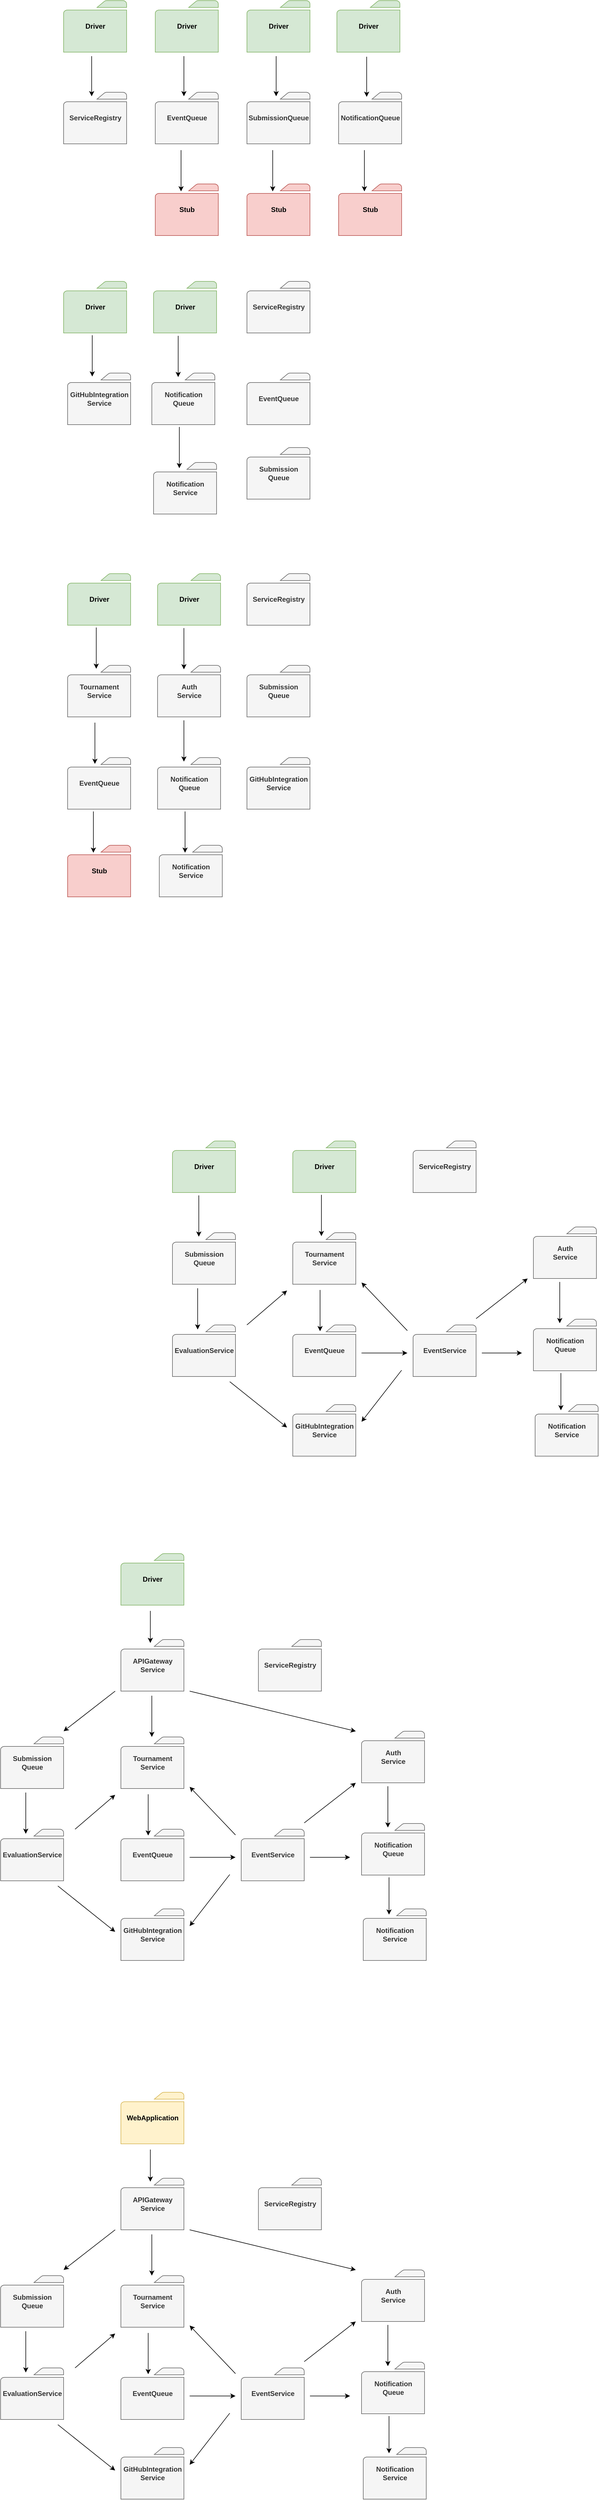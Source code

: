 <mxfile version="22.0.3" type="device">
  <diagram name="Pagina-1" id="iPlCl5RxlYhNKrO3j6zb">
    <mxGraphModel dx="1643" dy="1088" grid="1" gridSize="10" guides="1" tooltips="1" connect="1" arrows="1" fold="1" page="1" pageScale="1" pageWidth="1654" pageHeight="2336" math="0" shadow="0">
      <root>
        <mxCell id="0" />
        <mxCell id="1" parent="0" />
        <mxCell id="NGxbDgoNibZJ7JYDKcb8-4" value="ServiceRegistry" style="sketch=0;pointerEvents=1;shadow=0;dashed=0;html=1;labelPosition=center;verticalLabelPosition=middle;verticalAlign=middle;outlineConnect=0;align=center;shape=mxgraph.office.concepts.folder;fontStyle=1;fillColor=#f5f5f5;fontColor=#333333;strokeColor=#666666;" parent="1" vertex="1">
          <mxGeometry x="240" y="230" width="110" height="90" as="geometry" />
        </mxCell>
        <mxCell id="NGxbDgoNibZJ7JYDKcb8-5" value="EventQueue" style="sketch=0;pointerEvents=1;shadow=0;dashed=0;html=1;labelPosition=center;verticalLabelPosition=middle;verticalAlign=middle;outlineConnect=0;align=center;shape=mxgraph.office.concepts.folder;fontStyle=1;fillColor=#f5f5f5;fontColor=#333333;strokeColor=#666666;" parent="1" vertex="1">
          <mxGeometry x="400" y="230" width="110" height="90" as="geometry" />
        </mxCell>
        <mxCell id="NGxbDgoNibZJ7JYDKcb8-6" value="SubmissionQueue" style="sketch=0;pointerEvents=1;shadow=0;dashed=0;html=1;labelPosition=center;verticalLabelPosition=middle;verticalAlign=middle;outlineConnect=0;align=center;shape=mxgraph.office.concepts.folder;fontStyle=1;fillColor=#f5f5f5;fontColor=#333333;strokeColor=#666666;" parent="1" vertex="1">
          <mxGeometry x="560" y="230" width="110" height="90" as="geometry" />
        </mxCell>
        <mxCell id="NGxbDgoNibZJ7JYDKcb8-7" value="NotificationQueue" style="sketch=0;pointerEvents=1;shadow=0;dashed=0;html=1;strokeColor=#666666;labelPosition=center;verticalLabelPosition=middle;verticalAlign=middle;outlineConnect=0;align=center;shape=mxgraph.office.concepts.folder;fillColor=#f5f5f5;fontStyle=1;fontColor=#333333;" parent="1" vertex="1">
          <mxGeometry x="720" y="230" width="110" height="90" as="geometry" />
        </mxCell>
        <mxCell id="NGxbDgoNibZJ7JYDKcb8-8" value="Driver" style="sketch=0;pointerEvents=1;shadow=0;dashed=0;html=1;strokeColor=#82b366;labelPosition=center;verticalLabelPosition=middle;verticalAlign=middle;outlineConnect=0;align=center;shape=mxgraph.office.concepts.folder;fillColor=#d5e8d4;fontStyle=1" parent="1" vertex="1">
          <mxGeometry x="240" y="70" width="110" height="90" as="geometry" />
        </mxCell>
        <mxCell id="NGxbDgoNibZJ7JYDKcb8-10" value="Driver" style="sketch=0;pointerEvents=1;shadow=0;dashed=0;html=1;strokeColor=#82b366;labelPosition=center;verticalLabelPosition=middle;verticalAlign=middle;outlineConnect=0;align=center;shape=mxgraph.office.concepts.folder;fillColor=#d5e8d4;fontStyle=1" parent="1" vertex="1">
          <mxGeometry x="400" y="70" width="110" height="90" as="geometry" />
        </mxCell>
        <mxCell id="NGxbDgoNibZJ7JYDKcb8-11" value="Driver" style="sketch=0;pointerEvents=1;shadow=0;dashed=0;html=1;strokeColor=#82b366;labelPosition=center;verticalLabelPosition=middle;verticalAlign=middle;outlineConnect=0;align=center;shape=mxgraph.office.concepts.folder;fillColor=#d5e8d4;fontStyle=1" parent="1" vertex="1">
          <mxGeometry x="560" y="70" width="110" height="90" as="geometry" />
        </mxCell>
        <mxCell id="NGxbDgoNibZJ7JYDKcb8-12" value="Driver" style="sketch=0;pointerEvents=1;shadow=0;dashed=0;html=1;strokeColor=#82b366;labelPosition=center;verticalLabelPosition=middle;verticalAlign=middle;outlineConnect=0;align=center;shape=mxgraph.office.concepts.folder;fillColor=#d5e8d4;fontStyle=1" parent="1" vertex="1">
          <mxGeometry x="717" y="70" width="110" height="90" as="geometry" />
        </mxCell>
        <mxCell id="NGxbDgoNibZJ7JYDKcb8-13" value="" style="endArrow=none;html=1;rounded=0;endFill=0;startArrow=classic;startFill=1;" parent="1" edge="1">
          <mxGeometry width="50" height="50" relative="1" as="geometry">
            <mxPoint x="289" y="237" as="sourcePoint" />
            <mxPoint x="289" y="167" as="targetPoint" />
          </mxGeometry>
        </mxCell>
        <mxCell id="NGxbDgoNibZJ7JYDKcb8-14" value="" style="endArrow=none;html=1;rounded=0;startArrow=classic;startFill=1;" parent="1" edge="1">
          <mxGeometry width="50" height="50" relative="1" as="geometry">
            <mxPoint x="450" y="237" as="sourcePoint" />
            <mxPoint x="450" y="167" as="targetPoint" />
          </mxGeometry>
        </mxCell>
        <mxCell id="NGxbDgoNibZJ7JYDKcb8-15" value="" style="endArrow=none;html=1;rounded=0;startArrow=classic;startFill=1;" parent="1" edge="1">
          <mxGeometry width="50" height="50" relative="1" as="geometry">
            <mxPoint x="611" y="237" as="sourcePoint" />
            <mxPoint x="611" y="167" as="targetPoint" />
          </mxGeometry>
        </mxCell>
        <mxCell id="NGxbDgoNibZJ7JYDKcb8-16" value="" style="endArrow=none;html=1;rounded=0;startArrow=classic;startFill=1;" parent="1" edge="1">
          <mxGeometry width="50" height="50" relative="1" as="geometry">
            <mxPoint x="769" y="238" as="sourcePoint" />
            <mxPoint x="769" y="168" as="targetPoint" />
          </mxGeometry>
        </mxCell>
        <mxCell id="NGxbDgoNibZJ7JYDKcb8-17" value="ServiceRegistry" style="sketch=0;pointerEvents=1;shadow=0;dashed=0;html=1;strokeColor=#666666;labelPosition=center;verticalLabelPosition=middle;verticalAlign=middle;outlineConnect=0;align=center;shape=mxgraph.office.concepts.folder;fillColor=#f5f5f5;fontStyle=1;fontColor=#333333;" parent="1" vertex="1">
          <mxGeometry x="560" y="560" width="110" height="90" as="geometry" />
        </mxCell>
        <mxCell id="NGxbDgoNibZJ7JYDKcb8-18" value="EventQueue" style="sketch=0;pointerEvents=1;shadow=0;dashed=0;html=1;strokeColor=#666666;labelPosition=center;verticalLabelPosition=middle;verticalAlign=middle;outlineConnect=0;align=center;shape=mxgraph.office.concepts.folder;fillColor=#f5f5f5;fontStyle=1;fontColor=#333333;" parent="1" vertex="1">
          <mxGeometry x="560" y="720" width="110" height="90" as="geometry" />
        </mxCell>
        <mxCell id="NGxbDgoNibZJ7JYDKcb8-19" value="Submission&lt;br&gt;Queue" style="sketch=0;pointerEvents=1;shadow=0;dashed=0;html=1;strokeColor=#666666;labelPosition=center;verticalLabelPosition=middle;verticalAlign=middle;outlineConnect=0;align=center;shape=mxgraph.office.concepts.folder;fillColor=#f5f5f5;fontStyle=1;fontColor=#333333;" parent="1" vertex="1">
          <mxGeometry x="560" y="850" width="110" height="90" as="geometry" />
        </mxCell>
        <mxCell id="NGxbDgoNibZJ7JYDKcb8-20" value="Notification&lt;br&gt;Queue" style="sketch=0;pointerEvents=1;shadow=0;dashed=0;html=1;strokeColor=#666666;labelPosition=center;verticalLabelPosition=middle;verticalAlign=middle;outlineConnect=0;align=center;shape=mxgraph.office.concepts.folder;fillColor=#f5f5f5;fontStyle=1;fontColor=#333333;" parent="1" vertex="1">
          <mxGeometry x="394" y="720" width="110" height="90" as="geometry" />
        </mxCell>
        <mxCell id="NGxbDgoNibZJ7JYDKcb8-23" value="Driver" style="sketch=0;pointerEvents=1;shadow=0;dashed=0;html=1;strokeColor=#82b366;labelPosition=center;verticalLabelPosition=middle;verticalAlign=middle;outlineConnect=0;align=center;shape=mxgraph.office.concepts.folder;fillColor=#d5e8d4;fontStyle=1" parent="1" vertex="1">
          <mxGeometry x="240" y="560" width="110" height="90" as="geometry" />
        </mxCell>
        <mxCell id="NGxbDgoNibZJ7JYDKcb8-24" value="Driver" style="sketch=0;pointerEvents=1;shadow=0;dashed=0;html=1;strokeColor=#82b366;labelPosition=center;verticalLabelPosition=middle;verticalAlign=middle;outlineConnect=0;align=center;shape=mxgraph.office.concepts.folder;fillColor=#d5e8d4;fontStyle=1" parent="1" vertex="1">
          <mxGeometry x="397" y="560" width="110" height="90" as="geometry" />
        </mxCell>
        <mxCell id="NGxbDgoNibZJ7JYDKcb8-29" value="GitHubIntegration&lt;br&gt;Service" style="sketch=0;pointerEvents=1;shadow=0;dashed=0;html=1;strokeColor=#666666;labelPosition=center;verticalLabelPosition=middle;verticalAlign=middle;outlineConnect=0;align=center;shape=mxgraph.office.concepts.folder;fillColor=#f5f5f5;fontStyle=1;fontColor=#333333;" parent="1" vertex="1">
          <mxGeometry x="247" y="720" width="110" height="90" as="geometry" />
        </mxCell>
        <mxCell id="NGxbDgoNibZJ7JYDKcb8-30" value="Notification&lt;br&gt;Service" style="sketch=0;pointerEvents=1;shadow=0;dashed=0;html=1;strokeColor=#666666;labelPosition=center;verticalLabelPosition=middle;verticalAlign=middle;outlineConnect=0;align=center;shape=mxgraph.office.concepts.folder;fillColor=#f5f5f5;fontStyle=1;fontColor=#333333;" parent="1" vertex="1">
          <mxGeometry x="397" y="876" width="110" height="90" as="geometry" />
        </mxCell>
        <mxCell id="NGxbDgoNibZJ7JYDKcb8-34" value="" style="endArrow=none;html=1;rounded=0;startArrow=classic;startFill=1;" parent="1" edge="1">
          <mxGeometry width="50" height="50" relative="1" as="geometry">
            <mxPoint x="442" y="886" as="sourcePoint" />
            <mxPoint x="442" y="814" as="targetPoint" />
          </mxGeometry>
        </mxCell>
        <mxCell id="NGxbDgoNibZJ7JYDKcb8-35" value="" style="endArrow=none;html=1;rounded=0;startArrow=classic;startFill=1;" parent="1" edge="1">
          <mxGeometry width="50" height="50" relative="1" as="geometry">
            <mxPoint x="440" y="727" as="sourcePoint" />
            <mxPoint x="440" y="655" as="targetPoint" />
          </mxGeometry>
        </mxCell>
        <mxCell id="NGxbDgoNibZJ7JYDKcb8-36" value="" style="endArrow=none;html=1;rounded=0;startArrow=classic;startFill=1;" parent="1" edge="1">
          <mxGeometry width="50" height="50" relative="1" as="geometry">
            <mxPoint x="290" y="726" as="sourcePoint" />
            <mxPoint x="290" y="654" as="targetPoint" />
          </mxGeometry>
        </mxCell>
        <mxCell id="NGxbDgoNibZJ7JYDKcb8-37" value="ServiceRegistry" style="sketch=0;pointerEvents=1;shadow=0;dashed=0;html=1;labelPosition=center;verticalLabelPosition=middle;verticalAlign=middle;outlineConnect=0;align=center;shape=mxgraph.office.concepts.folder;fontStyle=1;fillColor=#f5f5f5;strokeColor=#666666;fontColor=#333333;" parent="1" vertex="1">
          <mxGeometry x="560" y="1070" width="110" height="90" as="geometry" />
        </mxCell>
        <mxCell id="NGxbDgoNibZJ7JYDKcb8-38" value="EventQueue" style="sketch=0;pointerEvents=1;shadow=0;dashed=0;html=1;labelPosition=center;verticalLabelPosition=middle;verticalAlign=middle;outlineConnect=0;align=center;shape=mxgraph.office.concepts.folder;fontStyle=1;fillColor=#f5f5f5;fontColor=#333333;strokeColor=#666666;" parent="1" vertex="1">
          <mxGeometry x="247" y="1391" width="110" height="90" as="geometry" />
        </mxCell>
        <mxCell id="NGxbDgoNibZJ7JYDKcb8-39" value="Submission&lt;br&gt;Queue" style="sketch=0;pointerEvents=1;shadow=0;dashed=0;html=1;labelPosition=center;verticalLabelPosition=middle;verticalAlign=middle;outlineConnect=0;align=center;shape=mxgraph.office.concepts.folder;fontStyle=1;fillColor=#f5f5f5;fontColor=#333333;strokeColor=#666666;" parent="1" vertex="1">
          <mxGeometry x="560" y="1230" width="110" height="90" as="geometry" />
        </mxCell>
        <mxCell id="NGxbDgoNibZJ7JYDKcb8-40" value="Notification&lt;br&gt;Queue" style="sketch=0;pointerEvents=1;shadow=0;dashed=0;html=1;labelPosition=center;verticalLabelPosition=middle;verticalAlign=middle;outlineConnect=0;align=center;shape=mxgraph.office.concepts.folder;fontStyle=1;fillColor=#f5f5f5;fontColor=#333333;strokeColor=#666666;" parent="1" vertex="1">
          <mxGeometry x="404" y="1391" width="110" height="90" as="geometry" />
        </mxCell>
        <mxCell id="NGxbDgoNibZJ7JYDKcb8-41" value="Driver" style="sketch=0;pointerEvents=1;shadow=0;dashed=0;html=1;strokeColor=#82b366;labelPosition=center;verticalLabelPosition=middle;verticalAlign=middle;outlineConnect=0;align=center;shape=mxgraph.office.concepts.folder;fillColor=#d5e8d4;fontStyle=1" parent="1" vertex="1">
          <mxGeometry x="247" y="1070" width="110" height="90" as="geometry" />
        </mxCell>
        <mxCell id="NGxbDgoNibZJ7JYDKcb8-42" value="Driver" style="sketch=0;pointerEvents=1;shadow=0;dashed=0;html=1;strokeColor=#82b366;labelPosition=center;verticalLabelPosition=middle;verticalAlign=middle;outlineConnect=0;align=center;shape=mxgraph.office.concepts.folder;fillColor=#d5e8d4;fontStyle=1" parent="1" vertex="1">
          <mxGeometry x="404" y="1070" width="110" height="90" as="geometry" />
        </mxCell>
        <mxCell id="NGxbDgoNibZJ7JYDKcb8-43" value="GitHubIntegration&lt;br&gt;Service" style="sketch=0;pointerEvents=1;shadow=0;dashed=0;html=1;labelPosition=center;verticalLabelPosition=middle;verticalAlign=middle;outlineConnect=0;align=center;shape=mxgraph.office.concepts.folder;fontStyle=1;fillColor=#f5f5f5;fontColor=#333333;strokeColor=#666666;" parent="1" vertex="1">
          <mxGeometry x="560" y="1391" width="110" height="90" as="geometry" />
        </mxCell>
        <mxCell id="NGxbDgoNibZJ7JYDKcb8-44" value="Notification&lt;br&gt;Service" style="sketch=0;pointerEvents=1;shadow=0;dashed=0;html=1;labelPosition=center;verticalLabelPosition=middle;verticalAlign=middle;outlineConnect=0;align=center;shape=mxgraph.office.concepts.folder;fontStyle=1;fillColor=#f5f5f5;fontColor=#333333;strokeColor=#666666;" parent="1" vertex="1">
          <mxGeometry x="407" y="1544" width="110" height="90" as="geometry" />
        </mxCell>
        <mxCell id="NGxbDgoNibZJ7JYDKcb8-45" value="" style="endArrow=none;html=1;rounded=0;startArrow=classic;startFill=1;" parent="1" edge="1">
          <mxGeometry width="50" height="50" relative="1" as="geometry">
            <mxPoint x="452" y="1557" as="sourcePoint" />
            <mxPoint x="452" y="1485" as="targetPoint" />
          </mxGeometry>
        </mxCell>
        <mxCell id="NGxbDgoNibZJ7JYDKcb8-46" value="" style="endArrow=none;html=1;rounded=0;startArrow=classic;startFill=1;" parent="1" edge="1">
          <mxGeometry width="50" height="50" relative="1" as="geometry">
            <mxPoint x="450" y="1398" as="sourcePoint" />
            <mxPoint x="450" y="1326" as="targetPoint" />
          </mxGeometry>
        </mxCell>
        <mxCell id="NGxbDgoNibZJ7JYDKcb8-47" value="" style="endArrow=none;html=1;rounded=0;startArrow=classic;startFill=1;" parent="1" edge="1">
          <mxGeometry width="50" height="50" relative="1" as="geometry">
            <mxPoint x="297" y="1236" as="sourcePoint" />
            <mxPoint x="297" y="1164" as="targetPoint" />
          </mxGeometry>
        </mxCell>
        <mxCell id="NGxbDgoNibZJ7JYDKcb8-48" value="Auth&lt;br&gt;Service" style="sketch=0;pointerEvents=1;shadow=0;dashed=0;html=1;labelPosition=center;verticalLabelPosition=middle;verticalAlign=middle;outlineConnect=0;align=center;shape=mxgraph.office.concepts.folder;fontStyle=1;fillColor=#f5f5f5;fontColor=#333333;strokeColor=#666666;" parent="1" vertex="1">
          <mxGeometry x="404" y="1230" width="110" height="90" as="geometry" />
        </mxCell>
        <mxCell id="NGxbDgoNibZJ7JYDKcb8-49" value="" style="endArrow=none;html=1;rounded=0;startArrow=classic;startFill=1;" parent="1" edge="1">
          <mxGeometry width="50" height="50" relative="1" as="geometry">
            <mxPoint x="450" y="1237" as="sourcePoint" />
            <mxPoint x="450" y="1165" as="targetPoint" />
          </mxGeometry>
        </mxCell>
        <mxCell id="NGxbDgoNibZJ7JYDKcb8-51" value="Tournament&lt;br&gt;Service" style="sketch=0;pointerEvents=1;shadow=0;dashed=0;html=1;labelPosition=center;verticalLabelPosition=middle;verticalAlign=middle;outlineConnect=0;align=center;shape=mxgraph.office.concepts.folder;fontStyle=1;fillColor=#f5f5f5;fontColor=#333333;strokeColor=#666666;" parent="1" vertex="1">
          <mxGeometry x="247" y="1230" width="110" height="90" as="geometry" />
        </mxCell>
        <mxCell id="NGxbDgoNibZJ7JYDKcb8-52" value="" style="endArrow=none;html=1;rounded=0;startArrow=classic;startFill=1;" parent="1" edge="1">
          <mxGeometry width="50" height="50" relative="1" as="geometry">
            <mxPoint x="294.66" y="1402" as="sourcePoint" />
            <mxPoint x="294.66" y="1330" as="targetPoint" />
          </mxGeometry>
        </mxCell>
        <mxCell id="NGxbDgoNibZJ7JYDKcb8-53" value="Stub" style="sketch=0;pointerEvents=1;shadow=0;dashed=0;html=1;labelPosition=center;verticalLabelPosition=middle;verticalAlign=middle;outlineConnect=0;align=center;shape=mxgraph.office.concepts.folder;fontStyle=1;fillColor=#f8cecc;strokeColor=#b85450;" parent="1" vertex="1">
          <mxGeometry x="247" y="1544" width="110" height="90" as="geometry" />
        </mxCell>
        <mxCell id="NGxbDgoNibZJ7JYDKcb8-54" value="" style="endArrow=none;html=1;rounded=0;startArrow=classic;startFill=1;" parent="1" edge="1">
          <mxGeometry width="50" height="50" relative="1" as="geometry">
            <mxPoint x="292" y="1557" as="sourcePoint" />
            <mxPoint x="292" y="1485" as="targetPoint" />
          </mxGeometry>
        </mxCell>
        <mxCell id="NGxbDgoNibZJ7JYDKcb8-56" value="ServiceRegistry" style="sketch=0;pointerEvents=1;shadow=0;dashed=0;html=1;labelPosition=center;verticalLabelPosition=middle;verticalAlign=middle;outlineConnect=0;align=center;shape=mxgraph.office.concepts.folder;fontStyle=1;fillColor=#f5f5f5;strokeColor=#666666;fontColor=#333333;" parent="1" vertex="1">
          <mxGeometry x="850" y="2060" width="110" height="90" as="geometry" />
        </mxCell>
        <mxCell id="NGxbDgoNibZJ7JYDKcb8-57" value="EventQueue" style="sketch=0;pointerEvents=1;shadow=0;dashed=0;html=1;labelPosition=center;verticalLabelPosition=middle;verticalAlign=middle;outlineConnect=0;align=center;shape=mxgraph.office.concepts.folder;fontStyle=1;fillColor=#f5f5f5;fontColor=#333333;strokeColor=#666666;" parent="1" vertex="1">
          <mxGeometry x="640" y="2381" width="110" height="90" as="geometry" />
        </mxCell>
        <mxCell id="NGxbDgoNibZJ7JYDKcb8-58" value="Submission&lt;br&gt;Queue" style="sketch=0;pointerEvents=1;shadow=0;dashed=0;html=1;labelPosition=center;verticalLabelPosition=middle;verticalAlign=middle;outlineConnect=0;align=center;shape=mxgraph.office.concepts.folder;fontStyle=1;fillColor=#f5f5f5;fontColor=#333333;strokeColor=#666666;" parent="1" vertex="1">
          <mxGeometry x="430" y="2220" width="110" height="90" as="geometry" />
        </mxCell>
        <mxCell id="NGxbDgoNibZJ7JYDKcb8-59" value="Notification&lt;br&gt;Queue" style="sketch=0;pointerEvents=1;shadow=0;dashed=0;html=1;labelPosition=center;verticalLabelPosition=middle;verticalAlign=middle;outlineConnect=0;align=center;shape=mxgraph.office.concepts.folder;fontStyle=1;fillColor=#f5f5f5;fontColor=#333333;strokeColor=#666666;" parent="1" vertex="1">
          <mxGeometry x="1060" y="2371" width="110" height="90" as="geometry" />
        </mxCell>
        <mxCell id="NGxbDgoNibZJ7JYDKcb8-60" value="Driver" style="sketch=0;pointerEvents=1;shadow=0;dashed=0;html=1;strokeColor=#82b366;labelPosition=center;verticalLabelPosition=middle;verticalAlign=middle;outlineConnect=0;align=center;shape=mxgraph.office.concepts.folder;fillColor=#d5e8d4;fontStyle=1" parent="1" vertex="1">
          <mxGeometry x="640" y="2060" width="110" height="90" as="geometry" />
        </mxCell>
        <mxCell id="NGxbDgoNibZJ7JYDKcb8-62" value="GitHubIntegration&lt;br&gt;Service" style="sketch=0;pointerEvents=1;shadow=0;dashed=0;html=1;labelPosition=center;verticalLabelPosition=middle;verticalAlign=middle;outlineConnect=0;align=center;shape=mxgraph.office.concepts.folder;fontStyle=1;fillColor=#f5f5f5;fontColor=#333333;strokeColor=#666666;" parent="1" vertex="1">
          <mxGeometry x="640" y="2520" width="110" height="90" as="geometry" />
        </mxCell>
        <mxCell id="NGxbDgoNibZJ7JYDKcb8-63" value="Notification&lt;br&gt;Service" style="sketch=0;pointerEvents=1;shadow=0;dashed=0;html=1;labelPosition=center;verticalLabelPosition=middle;verticalAlign=middle;outlineConnect=0;align=center;shape=mxgraph.office.concepts.folder;fontStyle=1;fillColor=#f5f5f5;fontColor=#333333;strokeColor=#666666;" parent="1" vertex="1">
          <mxGeometry x="1063" y="2520" width="110" height="90" as="geometry" />
        </mxCell>
        <mxCell id="NGxbDgoNibZJ7JYDKcb8-64" value="" style="endArrow=none;html=1;rounded=0;startArrow=classic;startFill=1;" parent="1" edge="1">
          <mxGeometry width="50" height="50" relative="1" as="geometry">
            <mxPoint x="1108" y="2530" as="sourcePoint" />
            <mxPoint x="1108" y="2465" as="targetPoint" />
          </mxGeometry>
        </mxCell>
        <mxCell id="NGxbDgoNibZJ7JYDKcb8-65" value="" style="endArrow=none;html=1;rounded=0;startArrow=classic;startFill=1;" parent="1" edge="1">
          <mxGeometry width="50" height="50" relative="1" as="geometry">
            <mxPoint x="1106" y="2378" as="sourcePoint" />
            <mxPoint x="1106" y="2306" as="targetPoint" />
          </mxGeometry>
        </mxCell>
        <mxCell id="NGxbDgoNibZJ7JYDKcb8-66" value="" style="endArrow=none;html=1;rounded=0;startArrow=classic;startFill=1;" parent="1" edge="1">
          <mxGeometry width="50" height="50" relative="1" as="geometry">
            <mxPoint x="690" y="2226" as="sourcePoint" />
            <mxPoint x="690" y="2154" as="targetPoint" />
          </mxGeometry>
        </mxCell>
        <mxCell id="NGxbDgoNibZJ7JYDKcb8-67" value="Auth&lt;br&gt;Service" style="sketch=0;pointerEvents=1;shadow=0;dashed=0;html=1;labelPosition=center;verticalLabelPosition=middle;verticalAlign=middle;outlineConnect=0;align=center;shape=mxgraph.office.concepts.folder;fontStyle=1;fillColor=#f5f5f5;fontColor=#333333;strokeColor=#666666;" parent="1" vertex="1">
          <mxGeometry x="1060" y="2210" width="110" height="90" as="geometry" />
        </mxCell>
        <mxCell id="NGxbDgoNibZJ7JYDKcb8-69" value="Tournament&lt;br&gt;Service" style="sketch=0;pointerEvents=1;shadow=0;dashed=0;html=1;labelPosition=center;verticalLabelPosition=middle;verticalAlign=middle;outlineConnect=0;align=center;shape=mxgraph.office.concepts.folder;fontStyle=1;fillColor=#f5f5f5;fontColor=#333333;strokeColor=#666666;" parent="1" vertex="1">
          <mxGeometry x="640" y="2220" width="110" height="90" as="geometry" />
        </mxCell>
        <mxCell id="NGxbDgoNibZJ7JYDKcb8-70" value="" style="endArrow=none;html=1;rounded=0;startArrow=classic;startFill=1;" parent="1" edge="1">
          <mxGeometry width="50" height="50" relative="1" as="geometry">
            <mxPoint x="687.66" y="2392" as="sourcePoint" />
            <mxPoint x="687.66" y="2320" as="targetPoint" />
          </mxGeometry>
        </mxCell>
        <mxCell id="NGxbDgoNibZJ7JYDKcb8-73" value="EventService" style="sketch=0;pointerEvents=1;shadow=0;dashed=0;html=1;labelPosition=center;verticalLabelPosition=middle;verticalAlign=middle;outlineConnect=0;align=center;shape=mxgraph.office.concepts.folder;fontStyle=1;fillColor=#f5f5f5;fontColor=#333333;strokeColor=#666666;" parent="1" vertex="1">
          <mxGeometry x="850" y="2381" width="110" height="90" as="geometry" />
        </mxCell>
        <mxCell id="NGxbDgoNibZJ7JYDKcb8-74" value="" style="endArrow=none;html=1;rounded=0;startArrow=classic;startFill=1;" parent="1" edge="1">
          <mxGeometry width="50" height="50" relative="1" as="geometry">
            <mxPoint x="630" y="2321" as="sourcePoint" />
            <mxPoint x="560" y="2381" as="targetPoint" />
          </mxGeometry>
        </mxCell>
        <mxCell id="NGxbDgoNibZJ7JYDKcb8-75" value="EvaluationService" style="sketch=0;pointerEvents=1;shadow=0;dashed=0;html=1;labelPosition=center;verticalLabelPosition=middle;verticalAlign=middle;outlineConnect=0;align=center;shape=mxgraph.office.concepts.folder;fontStyle=1;fillColor=#f5f5f5;fontColor=#333333;strokeColor=#666666;" parent="1" vertex="1">
          <mxGeometry x="430" y="2381" width="110" height="90" as="geometry" />
        </mxCell>
        <mxCell id="NGxbDgoNibZJ7JYDKcb8-76" value="" style="endArrow=none;html=1;rounded=0;startArrow=classic;startFill=1;" parent="1" edge="1">
          <mxGeometry width="50" height="50" relative="1" as="geometry">
            <mxPoint x="474" y="2389" as="sourcePoint" />
            <mxPoint x="474" y="2317" as="targetPoint" />
          </mxGeometry>
        </mxCell>
        <mxCell id="NGxbDgoNibZJ7JYDKcb8-77" value="Driver" style="sketch=0;pointerEvents=1;shadow=0;dashed=0;html=1;strokeColor=#82b366;labelPosition=center;verticalLabelPosition=middle;verticalAlign=middle;outlineConnect=0;align=center;shape=mxgraph.office.concepts.folder;fillColor=#d5e8d4;fontStyle=1" parent="1" vertex="1">
          <mxGeometry x="430" y="2060" width="110" height="90" as="geometry" />
        </mxCell>
        <mxCell id="NGxbDgoNibZJ7JYDKcb8-78" value="" style="endArrow=none;html=1;rounded=0;startArrow=classic;startFill=1;" parent="1" edge="1">
          <mxGeometry width="50" height="50" relative="1" as="geometry">
            <mxPoint x="476" y="2227" as="sourcePoint" />
            <mxPoint x="476" y="2155" as="targetPoint" />
          </mxGeometry>
        </mxCell>
        <mxCell id="NGxbDgoNibZJ7JYDKcb8-141" value="" style="endArrow=none;html=1;rounded=0;startArrow=classic;startFill=1;" parent="1" edge="1">
          <mxGeometry width="50" height="50" relative="1" as="geometry">
            <mxPoint x="840" y="2430" as="sourcePoint" />
            <mxPoint x="760" y="2430" as="targetPoint" />
          </mxGeometry>
        </mxCell>
        <mxCell id="NGxbDgoNibZJ7JYDKcb8-142" value="" style="endArrow=none;html=1;rounded=0;startArrow=classic;startFill=1;" parent="1" edge="1">
          <mxGeometry width="50" height="50" relative="1" as="geometry">
            <mxPoint x="760" y="2307" as="sourcePoint" />
            <mxPoint x="840" y="2391" as="targetPoint" />
          </mxGeometry>
        </mxCell>
        <mxCell id="NGxbDgoNibZJ7JYDKcb8-143" value="" style="endArrow=none;html=1;rounded=0;startArrow=classic;startFill=1;" parent="1" edge="1">
          <mxGeometry width="50" height="50" relative="1" as="geometry">
            <mxPoint x="1040" y="2430" as="sourcePoint" />
            <mxPoint x="970" y="2430" as="targetPoint" />
          </mxGeometry>
        </mxCell>
        <mxCell id="NGxbDgoNibZJ7JYDKcb8-144" value="" style="endArrow=none;html=1;rounded=0;endFill=0;startArrow=classic;startFill=1;" parent="1" edge="1">
          <mxGeometry width="50" height="50" relative="1" as="geometry">
            <mxPoint x="1050" y="2300" as="sourcePoint" />
            <mxPoint x="960" y="2370" as="targetPoint" />
          </mxGeometry>
        </mxCell>
        <mxCell id="NGxbDgoNibZJ7JYDKcb8-145" value="" style="endArrow=classic;html=1;rounded=0;startArrow=none;startFill=0;endFill=1;" parent="1" edge="1">
          <mxGeometry width="50" height="50" relative="1" as="geometry">
            <mxPoint x="830" y="2460" as="sourcePoint" />
            <mxPoint x="760" y="2550" as="targetPoint" />
          </mxGeometry>
        </mxCell>
        <mxCell id="NGxbDgoNibZJ7JYDKcb8-146" value="" style="endArrow=classic;html=1;rounded=0;startArrow=none;startFill=0;endFill=1;" parent="1" edge="1">
          <mxGeometry width="50" height="50" relative="1" as="geometry">
            <mxPoint x="530" y="2480" as="sourcePoint" />
            <mxPoint x="630" y="2560" as="targetPoint" />
          </mxGeometry>
        </mxCell>
        <mxCell id="NGxbDgoNibZJ7JYDKcb8-151" value="APIGateway&lt;br&gt;Service" style="sketch=0;pointerEvents=1;shadow=0;dashed=0;html=1;strokeColor=#666666;labelPosition=center;verticalLabelPosition=middle;verticalAlign=middle;outlineConnect=0;align=center;shape=mxgraph.office.concepts.folder;fillColor=#f5f5f5;fontStyle=1;fontColor=#333333;" parent="1" vertex="1">
          <mxGeometry x="340" y="2930" width="110" height="90" as="geometry" />
        </mxCell>
        <mxCell id="NGxbDgoNibZJ7JYDKcb8-174" value="Driver" style="sketch=0;pointerEvents=1;shadow=0;dashed=0;html=1;strokeColor=#82b366;labelPosition=center;verticalLabelPosition=middle;verticalAlign=middle;outlineConnect=0;align=center;shape=mxgraph.office.concepts.folder;fillColor=#d5e8d4;fontStyle=1;" parent="1" vertex="1">
          <mxGeometry x="340" y="2780" width="110" height="90" as="geometry" />
        </mxCell>
        <mxCell id="NGxbDgoNibZJ7JYDKcb8-175" value="" style="endArrow=none;html=1;rounded=0;startArrow=classic;startFill=1;" parent="1" edge="1">
          <mxGeometry width="50" height="50" relative="1" as="geometry">
            <mxPoint x="391.41" y="2936" as="sourcePoint" />
            <mxPoint x="391.41" y="2880" as="targetPoint" />
          </mxGeometry>
        </mxCell>
        <mxCell id="NGxbDgoNibZJ7JYDKcb8-204" value="EventQueue" style="sketch=0;pointerEvents=1;shadow=0;dashed=0;html=1;labelPosition=center;verticalLabelPosition=middle;verticalAlign=middle;outlineConnect=0;align=center;shape=mxgraph.office.concepts.folder;fontStyle=1;fillColor=#f5f5f5;fontColor=#333333;strokeColor=#666666;" parent="1" vertex="1">
          <mxGeometry x="340" y="3261" width="110" height="90" as="geometry" />
        </mxCell>
        <mxCell id="NGxbDgoNibZJ7JYDKcb8-205" value="Submission&lt;br&gt;Queue" style="sketch=0;pointerEvents=1;shadow=0;dashed=0;html=1;labelPosition=center;verticalLabelPosition=middle;verticalAlign=middle;outlineConnect=0;align=center;shape=mxgraph.office.concepts.folder;fontStyle=1;fillColor=#f5f5f5;fontColor=#333333;strokeColor=#666666;" parent="1" vertex="1">
          <mxGeometry x="130" y="3100" width="110" height="90" as="geometry" />
        </mxCell>
        <mxCell id="NGxbDgoNibZJ7JYDKcb8-206" value="Notification&lt;br&gt;Queue" style="sketch=0;pointerEvents=1;shadow=0;dashed=0;html=1;labelPosition=center;verticalLabelPosition=middle;verticalAlign=middle;outlineConnect=0;align=center;shape=mxgraph.office.concepts.folder;fontStyle=1;fillColor=#f5f5f5;fontColor=#333333;strokeColor=#666666;" parent="1" vertex="1">
          <mxGeometry x="760" y="3251" width="110" height="90" as="geometry" />
        </mxCell>
        <mxCell id="NGxbDgoNibZJ7JYDKcb8-207" value="GitHubIntegration&lt;br&gt;Service" style="sketch=0;pointerEvents=1;shadow=0;dashed=0;html=1;labelPosition=center;verticalLabelPosition=middle;verticalAlign=middle;outlineConnect=0;align=center;shape=mxgraph.office.concepts.folder;fontStyle=1;fillColor=#f5f5f5;fontColor=#333333;strokeColor=#666666;" parent="1" vertex="1">
          <mxGeometry x="340" y="3400" width="110" height="90" as="geometry" />
        </mxCell>
        <mxCell id="NGxbDgoNibZJ7JYDKcb8-208" value="Notification&lt;br&gt;Service" style="sketch=0;pointerEvents=1;shadow=0;dashed=0;html=1;labelPosition=center;verticalLabelPosition=middle;verticalAlign=middle;outlineConnect=0;align=center;shape=mxgraph.office.concepts.folder;fontStyle=1;fillColor=#f5f5f5;fontColor=#333333;strokeColor=#666666;" parent="1" vertex="1">
          <mxGeometry x="763" y="3400" width="110" height="90" as="geometry" />
        </mxCell>
        <mxCell id="NGxbDgoNibZJ7JYDKcb8-209" value="" style="endArrow=none;html=1;rounded=0;startArrow=classic;startFill=1;" parent="1" edge="1">
          <mxGeometry width="50" height="50" relative="1" as="geometry">
            <mxPoint x="808" y="3410" as="sourcePoint" />
            <mxPoint x="808" y="3345" as="targetPoint" />
          </mxGeometry>
        </mxCell>
        <mxCell id="NGxbDgoNibZJ7JYDKcb8-210" value="" style="endArrow=none;html=1;rounded=0;startArrow=classic;startFill=1;" parent="1" edge="1">
          <mxGeometry width="50" height="50" relative="1" as="geometry">
            <mxPoint x="806" y="3258" as="sourcePoint" />
            <mxPoint x="806" y="3186" as="targetPoint" />
          </mxGeometry>
        </mxCell>
        <mxCell id="NGxbDgoNibZJ7JYDKcb8-211" value="Auth&lt;br&gt;Service" style="sketch=0;pointerEvents=1;shadow=0;dashed=0;html=1;labelPosition=center;verticalLabelPosition=middle;verticalAlign=middle;outlineConnect=0;align=center;shape=mxgraph.office.concepts.folder;fontStyle=1;fillColor=#f5f5f5;fontColor=#333333;strokeColor=#666666;" parent="1" vertex="1">
          <mxGeometry x="760" y="3090" width="110" height="90" as="geometry" />
        </mxCell>
        <mxCell id="NGxbDgoNibZJ7JYDKcb8-212" value="Tournament&lt;br&gt;Service" style="sketch=0;pointerEvents=1;shadow=0;dashed=0;html=1;labelPosition=center;verticalLabelPosition=middle;verticalAlign=middle;outlineConnect=0;align=center;shape=mxgraph.office.concepts.folder;fontStyle=1;fillColor=#f5f5f5;fontColor=#333333;strokeColor=#666666;" parent="1" vertex="1">
          <mxGeometry x="340" y="3100" width="110" height="90" as="geometry" />
        </mxCell>
        <mxCell id="NGxbDgoNibZJ7JYDKcb8-213" value="" style="endArrow=none;html=1;rounded=0;startArrow=classic;startFill=1;" parent="1" edge="1">
          <mxGeometry width="50" height="50" relative="1" as="geometry">
            <mxPoint x="387.66" y="3272" as="sourcePoint" />
            <mxPoint x="387.66" y="3200" as="targetPoint" />
          </mxGeometry>
        </mxCell>
        <mxCell id="NGxbDgoNibZJ7JYDKcb8-214" value="EventService" style="sketch=0;pointerEvents=1;shadow=0;dashed=0;html=1;labelPosition=center;verticalLabelPosition=middle;verticalAlign=middle;outlineConnect=0;align=center;shape=mxgraph.office.concepts.folder;fontStyle=1;fillColor=#f5f5f5;fontColor=#333333;strokeColor=#666666;" parent="1" vertex="1">
          <mxGeometry x="550" y="3261" width="110" height="90" as="geometry" />
        </mxCell>
        <mxCell id="NGxbDgoNibZJ7JYDKcb8-215" value="" style="endArrow=none;html=1;rounded=0;startArrow=classic;startFill=1;" parent="1" edge="1">
          <mxGeometry width="50" height="50" relative="1" as="geometry">
            <mxPoint x="330" y="3201" as="sourcePoint" />
            <mxPoint x="260" y="3261" as="targetPoint" />
          </mxGeometry>
        </mxCell>
        <mxCell id="NGxbDgoNibZJ7JYDKcb8-216" value="EvaluationService" style="sketch=0;pointerEvents=1;shadow=0;dashed=0;html=1;labelPosition=center;verticalLabelPosition=middle;verticalAlign=middle;outlineConnect=0;align=center;shape=mxgraph.office.concepts.folder;fontStyle=1;fillColor=#f5f5f5;fontColor=#333333;strokeColor=#666666;" parent="1" vertex="1">
          <mxGeometry x="130" y="3261" width="110" height="90" as="geometry" />
        </mxCell>
        <mxCell id="NGxbDgoNibZJ7JYDKcb8-217" value="" style="endArrow=none;html=1;rounded=0;startArrow=classic;startFill=1;" parent="1" edge="1">
          <mxGeometry width="50" height="50" relative="1" as="geometry">
            <mxPoint x="174" y="3269" as="sourcePoint" />
            <mxPoint x="174" y="3197" as="targetPoint" />
          </mxGeometry>
        </mxCell>
        <mxCell id="NGxbDgoNibZJ7JYDKcb8-218" value="" style="endArrow=none;html=1;rounded=0;startArrow=classic;startFill=1;" parent="1" edge="1">
          <mxGeometry width="50" height="50" relative="1" as="geometry">
            <mxPoint x="540" y="3310" as="sourcePoint" />
            <mxPoint x="460" y="3310" as="targetPoint" />
          </mxGeometry>
        </mxCell>
        <mxCell id="NGxbDgoNibZJ7JYDKcb8-219" value="" style="endArrow=none;html=1;rounded=0;startArrow=classic;startFill=1;" parent="1" edge="1">
          <mxGeometry width="50" height="50" relative="1" as="geometry">
            <mxPoint x="460" y="3187" as="sourcePoint" />
            <mxPoint x="540" y="3271" as="targetPoint" />
          </mxGeometry>
        </mxCell>
        <mxCell id="NGxbDgoNibZJ7JYDKcb8-220" value="" style="endArrow=none;html=1;rounded=0;startArrow=classic;startFill=1;" parent="1" edge="1">
          <mxGeometry width="50" height="50" relative="1" as="geometry">
            <mxPoint x="740" y="3310" as="sourcePoint" />
            <mxPoint x="670" y="3310" as="targetPoint" />
          </mxGeometry>
        </mxCell>
        <mxCell id="NGxbDgoNibZJ7JYDKcb8-221" value="" style="endArrow=none;html=1;rounded=0;endFill=0;startArrow=classic;startFill=1;" parent="1" edge="1">
          <mxGeometry width="50" height="50" relative="1" as="geometry">
            <mxPoint x="750" y="3180" as="sourcePoint" />
            <mxPoint x="660" y="3250" as="targetPoint" />
          </mxGeometry>
        </mxCell>
        <mxCell id="NGxbDgoNibZJ7JYDKcb8-222" value="" style="endArrow=classic;html=1;rounded=0;startArrow=none;startFill=0;endFill=1;" parent="1" edge="1">
          <mxGeometry width="50" height="50" relative="1" as="geometry">
            <mxPoint x="530" y="3340" as="sourcePoint" />
            <mxPoint x="460" y="3430" as="targetPoint" />
          </mxGeometry>
        </mxCell>
        <mxCell id="NGxbDgoNibZJ7JYDKcb8-223" value="" style="endArrow=classic;html=1;rounded=0;startArrow=none;startFill=0;endFill=1;" parent="1" edge="1">
          <mxGeometry width="50" height="50" relative="1" as="geometry">
            <mxPoint x="230" y="3360" as="sourcePoint" />
            <mxPoint x="330" y="3440" as="targetPoint" />
          </mxGeometry>
        </mxCell>
        <mxCell id="NGxbDgoNibZJ7JYDKcb8-224" value="ServiceRegistry" style="sketch=0;pointerEvents=1;shadow=0;dashed=0;html=1;labelPosition=center;verticalLabelPosition=middle;verticalAlign=middle;outlineConnect=0;align=center;shape=mxgraph.office.concepts.folder;fontStyle=1;fillColor=#f5f5f5;strokeColor=#666666;fontColor=#333333;" parent="1" vertex="1">
          <mxGeometry x="580" y="2930" width="110" height="90" as="geometry" />
        </mxCell>
        <mxCell id="NGxbDgoNibZJ7JYDKcb8-225" value="" style="endArrow=none;html=1;rounded=0;startArrow=classic;startFill=1;" parent="1" edge="1">
          <mxGeometry width="50" height="50" relative="1" as="geometry">
            <mxPoint x="240" y="3090" as="sourcePoint" />
            <mxPoint x="330" y="3020" as="targetPoint" />
          </mxGeometry>
        </mxCell>
        <mxCell id="NGxbDgoNibZJ7JYDKcb8-226" value="" style="endArrow=none;html=1;rounded=0;startArrow=classic;startFill=1;" parent="1" edge="1">
          <mxGeometry width="50" height="50" relative="1" as="geometry">
            <mxPoint x="394" y="3100" as="sourcePoint" />
            <mxPoint x="394" y="3028" as="targetPoint" />
          </mxGeometry>
        </mxCell>
        <mxCell id="NGxbDgoNibZJ7JYDKcb8-227" value="" style="endArrow=none;html=1;rounded=0;startArrow=classic;startFill=1;" parent="1" edge="1">
          <mxGeometry width="50" height="50" relative="1" as="geometry">
            <mxPoint x="750" y="3090" as="sourcePoint" />
            <mxPoint x="460" y="3020" as="targetPoint" />
          </mxGeometry>
        </mxCell>
        <mxCell id="NGxbDgoNibZJ7JYDKcb8-228" value="APIGateway&lt;br&gt;Service" style="sketch=0;pointerEvents=1;shadow=0;dashed=0;html=1;strokeColor=#666666;labelPosition=center;verticalLabelPosition=middle;verticalAlign=middle;outlineConnect=0;align=center;shape=mxgraph.office.concepts.folder;fillColor=#f5f5f5;fontStyle=1;fontColor=#333333;" parent="1" vertex="1">
          <mxGeometry x="340" y="3870" width="110" height="90" as="geometry" />
        </mxCell>
        <mxCell id="NGxbDgoNibZJ7JYDKcb8-229" value="WebApplication" style="sketch=0;pointerEvents=1;shadow=0;dashed=0;html=1;strokeColor=#d6b656;labelPosition=center;verticalLabelPosition=middle;verticalAlign=middle;outlineConnect=0;align=center;shape=mxgraph.office.concepts.folder;fillColor=#fff2cc;fontStyle=1;" parent="1" vertex="1">
          <mxGeometry x="340" y="3720" width="110" height="90" as="geometry" />
        </mxCell>
        <mxCell id="NGxbDgoNibZJ7JYDKcb8-230" value="" style="endArrow=none;html=1;rounded=0;startArrow=classic;startFill=1;" parent="1" edge="1">
          <mxGeometry width="50" height="50" relative="1" as="geometry">
            <mxPoint x="391.41" y="3876" as="sourcePoint" />
            <mxPoint x="391.41" y="3820" as="targetPoint" />
          </mxGeometry>
        </mxCell>
        <mxCell id="NGxbDgoNibZJ7JYDKcb8-231" value="EventQueue" style="sketch=0;pointerEvents=1;shadow=0;dashed=0;html=1;labelPosition=center;verticalLabelPosition=middle;verticalAlign=middle;outlineConnect=0;align=center;shape=mxgraph.office.concepts.folder;fontStyle=1;fillColor=#f5f5f5;fontColor=#333333;strokeColor=#666666;" parent="1" vertex="1">
          <mxGeometry x="340" y="4201" width="110" height="90" as="geometry" />
        </mxCell>
        <mxCell id="NGxbDgoNibZJ7JYDKcb8-232" value="Submission&lt;br&gt;Queue" style="sketch=0;pointerEvents=1;shadow=0;dashed=0;html=1;labelPosition=center;verticalLabelPosition=middle;verticalAlign=middle;outlineConnect=0;align=center;shape=mxgraph.office.concepts.folder;fontStyle=1;fillColor=#f5f5f5;fontColor=#333333;strokeColor=#666666;" parent="1" vertex="1">
          <mxGeometry x="130" y="4040" width="110" height="90" as="geometry" />
        </mxCell>
        <mxCell id="NGxbDgoNibZJ7JYDKcb8-233" value="Notification&lt;br&gt;Queue" style="sketch=0;pointerEvents=1;shadow=0;dashed=0;html=1;labelPosition=center;verticalLabelPosition=middle;verticalAlign=middle;outlineConnect=0;align=center;shape=mxgraph.office.concepts.folder;fontStyle=1;fillColor=#f5f5f5;fontColor=#333333;strokeColor=#666666;" parent="1" vertex="1">
          <mxGeometry x="760" y="4191" width="110" height="90" as="geometry" />
        </mxCell>
        <mxCell id="NGxbDgoNibZJ7JYDKcb8-234" value="GitHubIntegration&lt;br&gt;Service" style="sketch=0;pointerEvents=1;shadow=0;dashed=0;html=1;labelPosition=center;verticalLabelPosition=middle;verticalAlign=middle;outlineConnect=0;align=center;shape=mxgraph.office.concepts.folder;fontStyle=1;fillColor=#f5f5f5;fontColor=#333333;strokeColor=#666666;" parent="1" vertex="1">
          <mxGeometry x="340" y="4340" width="110" height="90" as="geometry" />
        </mxCell>
        <mxCell id="NGxbDgoNibZJ7JYDKcb8-235" value="Notification&lt;br&gt;Service" style="sketch=0;pointerEvents=1;shadow=0;dashed=0;html=1;labelPosition=center;verticalLabelPosition=middle;verticalAlign=middle;outlineConnect=0;align=center;shape=mxgraph.office.concepts.folder;fontStyle=1;fillColor=#f5f5f5;fontColor=#333333;strokeColor=#666666;" parent="1" vertex="1">
          <mxGeometry x="763" y="4340" width="110" height="90" as="geometry" />
        </mxCell>
        <mxCell id="NGxbDgoNibZJ7JYDKcb8-236" value="" style="endArrow=none;html=1;rounded=0;startArrow=classic;startFill=1;" parent="1" edge="1">
          <mxGeometry width="50" height="50" relative="1" as="geometry">
            <mxPoint x="808" y="4350" as="sourcePoint" />
            <mxPoint x="808" y="4285" as="targetPoint" />
          </mxGeometry>
        </mxCell>
        <mxCell id="NGxbDgoNibZJ7JYDKcb8-237" value="" style="endArrow=none;html=1;rounded=0;startArrow=classic;startFill=1;" parent="1" edge="1">
          <mxGeometry width="50" height="50" relative="1" as="geometry">
            <mxPoint x="806" y="4198" as="sourcePoint" />
            <mxPoint x="806" y="4126" as="targetPoint" />
          </mxGeometry>
        </mxCell>
        <mxCell id="NGxbDgoNibZJ7JYDKcb8-238" value="Auth&lt;br&gt;Service" style="sketch=0;pointerEvents=1;shadow=0;dashed=0;html=1;labelPosition=center;verticalLabelPosition=middle;verticalAlign=middle;outlineConnect=0;align=center;shape=mxgraph.office.concepts.folder;fontStyle=1;fillColor=#f5f5f5;fontColor=#333333;strokeColor=#666666;" parent="1" vertex="1">
          <mxGeometry x="760" y="4030" width="110" height="90" as="geometry" />
        </mxCell>
        <mxCell id="NGxbDgoNibZJ7JYDKcb8-239" value="Tournament&lt;br&gt;Service" style="sketch=0;pointerEvents=1;shadow=0;dashed=0;html=1;labelPosition=center;verticalLabelPosition=middle;verticalAlign=middle;outlineConnect=0;align=center;shape=mxgraph.office.concepts.folder;fontStyle=1;fillColor=#f5f5f5;fontColor=#333333;strokeColor=#666666;" parent="1" vertex="1">
          <mxGeometry x="340" y="4040" width="110" height="90" as="geometry" />
        </mxCell>
        <mxCell id="NGxbDgoNibZJ7JYDKcb8-240" value="" style="endArrow=none;html=1;rounded=0;startArrow=classic;startFill=1;" parent="1" edge="1">
          <mxGeometry width="50" height="50" relative="1" as="geometry">
            <mxPoint x="387.66" y="4212" as="sourcePoint" />
            <mxPoint x="387.66" y="4140" as="targetPoint" />
          </mxGeometry>
        </mxCell>
        <mxCell id="NGxbDgoNibZJ7JYDKcb8-241" value="EventService" style="sketch=0;pointerEvents=1;shadow=0;dashed=0;html=1;labelPosition=center;verticalLabelPosition=middle;verticalAlign=middle;outlineConnect=0;align=center;shape=mxgraph.office.concepts.folder;fontStyle=1;fillColor=#f5f5f5;fontColor=#333333;strokeColor=#666666;" parent="1" vertex="1">
          <mxGeometry x="550" y="4201" width="110" height="90" as="geometry" />
        </mxCell>
        <mxCell id="NGxbDgoNibZJ7JYDKcb8-242" value="" style="endArrow=none;html=1;rounded=0;startArrow=classic;startFill=1;" parent="1" edge="1">
          <mxGeometry width="50" height="50" relative="1" as="geometry">
            <mxPoint x="330" y="4141" as="sourcePoint" />
            <mxPoint x="260" y="4201" as="targetPoint" />
          </mxGeometry>
        </mxCell>
        <mxCell id="NGxbDgoNibZJ7JYDKcb8-243" value="EvaluationService" style="sketch=0;pointerEvents=1;shadow=0;dashed=0;html=1;labelPosition=center;verticalLabelPosition=middle;verticalAlign=middle;outlineConnect=0;align=center;shape=mxgraph.office.concepts.folder;fontStyle=1;fillColor=#f5f5f5;fontColor=#333333;strokeColor=#666666;" parent="1" vertex="1">
          <mxGeometry x="130" y="4201" width="110" height="90" as="geometry" />
        </mxCell>
        <mxCell id="NGxbDgoNibZJ7JYDKcb8-244" value="" style="endArrow=none;html=1;rounded=0;startArrow=classic;startFill=1;" parent="1" edge="1">
          <mxGeometry width="50" height="50" relative="1" as="geometry">
            <mxPoint x="174" y="4209" as="sourcePoint" />
            <mxPoint x="174" y="4137" as="targetPoint" />
          </mxGeometry>
        </mxCell>
        <mxCell id="NGxbDgoNibZJ7JYDKcb8-245" value="" style="endArrow=none;html=1;rounded=0;startArrow=classic;startFill=1;" parent="1" edge="1">
          <mxGeometry width="50" height="50" relative="1" as="geometry">
            <mxPoint x="540" y="4250" as="sourcePoint" />
            <mxPoint x="460" y="4250" as="targetPoint" />
          </mxGeometry>
        </mxCell>
        <mxCell id="NGxbDgoNibZJ7JYDKcb8-246" value="" style="endArrow=none;html=1;rounded=0;startArrow=classic;startFill=1;" parent="1" edge="1">
          <mxGeometry width="50" height="50" relative="1" as="geometry">
            <mxPoint x="460" y="4127" as="sourcePoint" />
            <mxPoint x="540" y="4211" as="targetPoint" />
          </mxGeometry>
        </mxCell>
        <mxCell id="NGxbDgoNibZJ7JYDKcb8-247" value="" style="endArrow=none;html=1;rounded=0;startArrow=classic;startFill=1;" parent="1" edge="1">
          <mxGeometry width="50" height="50" relative="1" as="geometry">
            <mxPoint x="740" y="4250" as="sourcePoint" />
            <mxPoint x="670" y="4250" as="targetPoint" />
          </mxGeometry>
        </mxCell>
        <mxCell id="NGxbDgoNibZJ7JYDKcb8-248" value="" style="endArrow=none;html=1;rounded=0;endFill=0;startArrow=classic;startFill=1;" parent="1" edge="1">
          <mxGeometry width="50" height="50" relative="1" as="geometry">
            <mxPoint x="750" y="4120" as="sourcePoint" />
            <mxPoint x="660" y="4190" as="targetPoint" />
          </mxGeometry>
        </mxCell>
        <mxCell id="NGxbDgoNibZJ7JYDKcb8-249" value="" style="endArrow=classic;html=1;rounded=0;startArrow=none;startFill=0;endFill=1;" parent="1" edge="1">
          <mxGeometry width="50" height="50" relative="1" as="geometry">
            <mxPoint x="530" y="4280" as="sourcePoint" />
            <mxPoint x="460" y="4370" as="targetPoint" />
          </mxGeometry>
        </mxCell>
        <mxCell id="NGxbDgoNibZJ7JYDKcb8-250" value="" style="endArrow=classic;html=1;rounded=0;startArrow=none;startFill=0;endFill=1;" parent="1" edge="1">
          <mxGeometry width="50" height="50" relative="1" as="geometry">
            <mxPoint x="230" y="4300" as="sourcePoint" />
            <mxPoint x="330" y="4380" as="targetPoint" />
          </mxGeometry>
        </mxCell>
        <mxCell id="NGxbDgoNibZJ7JYDKcb8-251" value="ServiceRegistry" style="sketch=0;pointerEvents=1;shadow=0;dashed=0;html=1;labelPosition=center;verticalLabelPosition=middle;verticalAlign=middle;outlineConnect=0;align=center;shape=mxgraph.office.concepts.folder;fontStyle=1;fillColor=#f5f5f5;strokeColor=#666666;fontColor=#333333;" parent="1" vertex="1">
          <mxGeometry x="580" y="3870" width="110" height="90" as="geometry" />
        </mxCell>
        <mxCell id="NGxbDgoNibZJ7JYDKcb8-252" value="" style="endArrow=none;html=1;rounded=0;startArrow=classic;startFill=1;" parent="1" edge="1">
          <mxGeometry width="50" height="50" relative="1" as="geometry">
            <mxPoint x="240" y="4030" as="sourcePoint" />
            <mxPoint x="330" y="3960" as="targetPoint" />
          </mxGeometry>
        </mxCell>
        <mxCell id="NGxbDgoNibZJ7JYDKcb8-253" value="" style="endArrow=none;html=1;rounded=0;startArrow=classic;startFill=1;" parent="1" edge="1">
          <mxGeometry width="50" height="50" relative="1" as="geometry">
            <mxPoint x="394" y="4040" as="sourcePoint" />
            <mxPoint x="394" y="3968" as="targetPoint" />
          </mxGeometry>
        </mxCell>
        <mxCell id="NGxbDgoNibZJ7JYDKcb8-254" value="" style="endArrow=none;html=1;rounded=0;startArrow=classic;startFill=1;" parent="1" edge="1">
          <mxGeometry width="50" height="50" relative="1" as="geometry">
            <mxPoint x="750" y="4030" as="sourcePoint" />
            <mxPoint x="460" y="3960" as="targetPoint" />
          </mxGeometry>
        </mxCell>
        <mxCell id="CsPiWHEeqsJvKmrTinnj-1" value="Stub" style="sketch=0;pointerEvents=1;shadow=0;dashed=0;html=1;labelPosition=center;verticalLabelPosition=middle;verticalAlign=middle;outlineConnect=0;align=center;shape=mxgraph.office.concepts.folder;fontStyle=1;fillColor=#f8cecc;strokeColor=#b85450;" parent="1" vertex="1">
          <mxGeometry x="400" y="390" width="110" height="90" as="geometry" />
        </mxCell>
        <mxCell id="CsPiWHEeqsJvKmrTinnj-2" value="" style="endArrow=none;html=1;rounded=0;startArrow=classic;startFill=1;" parent="1" edge="1">
          <mxGeometry width="50" height="50" relative="1" as="geometry">
            <mxPoint x="445" y="403" as="sourcePoint" />
            <mxPoint x="445" y="331" as="targetPoint" />
          </mxGeometry>
        </mxCell>
        <mxCell id="CsPiWHEeqsJvKmrTinnj-3" value="Stub" style="sketch=0;pointerEvents=1;shadow=0;dashed=0;html=1;labelPosition=center;verticalLabelPosition=middle;verticalAlign=middle;outlineConnect=0;align=center;shape=mxgraph.office.concepts.folder;fontStyle=1;fillColor=#f8cecc;strokeColor=#b85450;" parent="1" vertex="1">
          <mxGeometry x="560" y="390" width="110" height="90" as="geometry" />
        </mxCell>
        <mxCell id="CsPiWHEeqsJvKmrTinnj-4" value="" style="endArrow=none;html=1;rounded=0;startArrow=classic;startFill=1;" parent="1" edge="1">
          <mxGeometry width="50" height="50" relative="1" as="geometry">
            <mxPoint x="605" y="403" as="sourcePoint" />
            <mxPoint x="605" y="331" as="targetPoint" />
          </mxGeometry>
        </mxCell>
        <mxCell id="CsPiWHEeqsJvKmrTinnj-5" value="Stub" style="sketch=0;pointerEvents=1;shadow=0;dashed=0;html=1;labelPosition=center;verticalLabelPosition=middle;verticalAlign=middle;outlineConnect=0;align=center;shape=mxgraph.office.concepts.folder;fontStyle=1;fillColor=#f8cecc;strokeColor=#b85450;" parent="1" vertex="1">
          <mxGeometry x="720" y="390" width="110" height="90" as="geometry" />
        </mxCell>
        <mxCell id="CsPiWHEeqsJvKmrTinnj-6" value="" style="endArrow=none;html=1;rounded=0;startArrow=classic;startFill=1;" parent="1" edge="1">
          <mxGeometry width="50" height="50" relative="1" as="geometry">
            <mxPoint x="765" y="403" as="sourcePoint" />
            <mxPoint x="765" y="331" as="targetPoint" />
          </mxGeometry>
        </mxCell>
      </root>
    </mxGraphModel>
  </diagram>
</mxfile>
